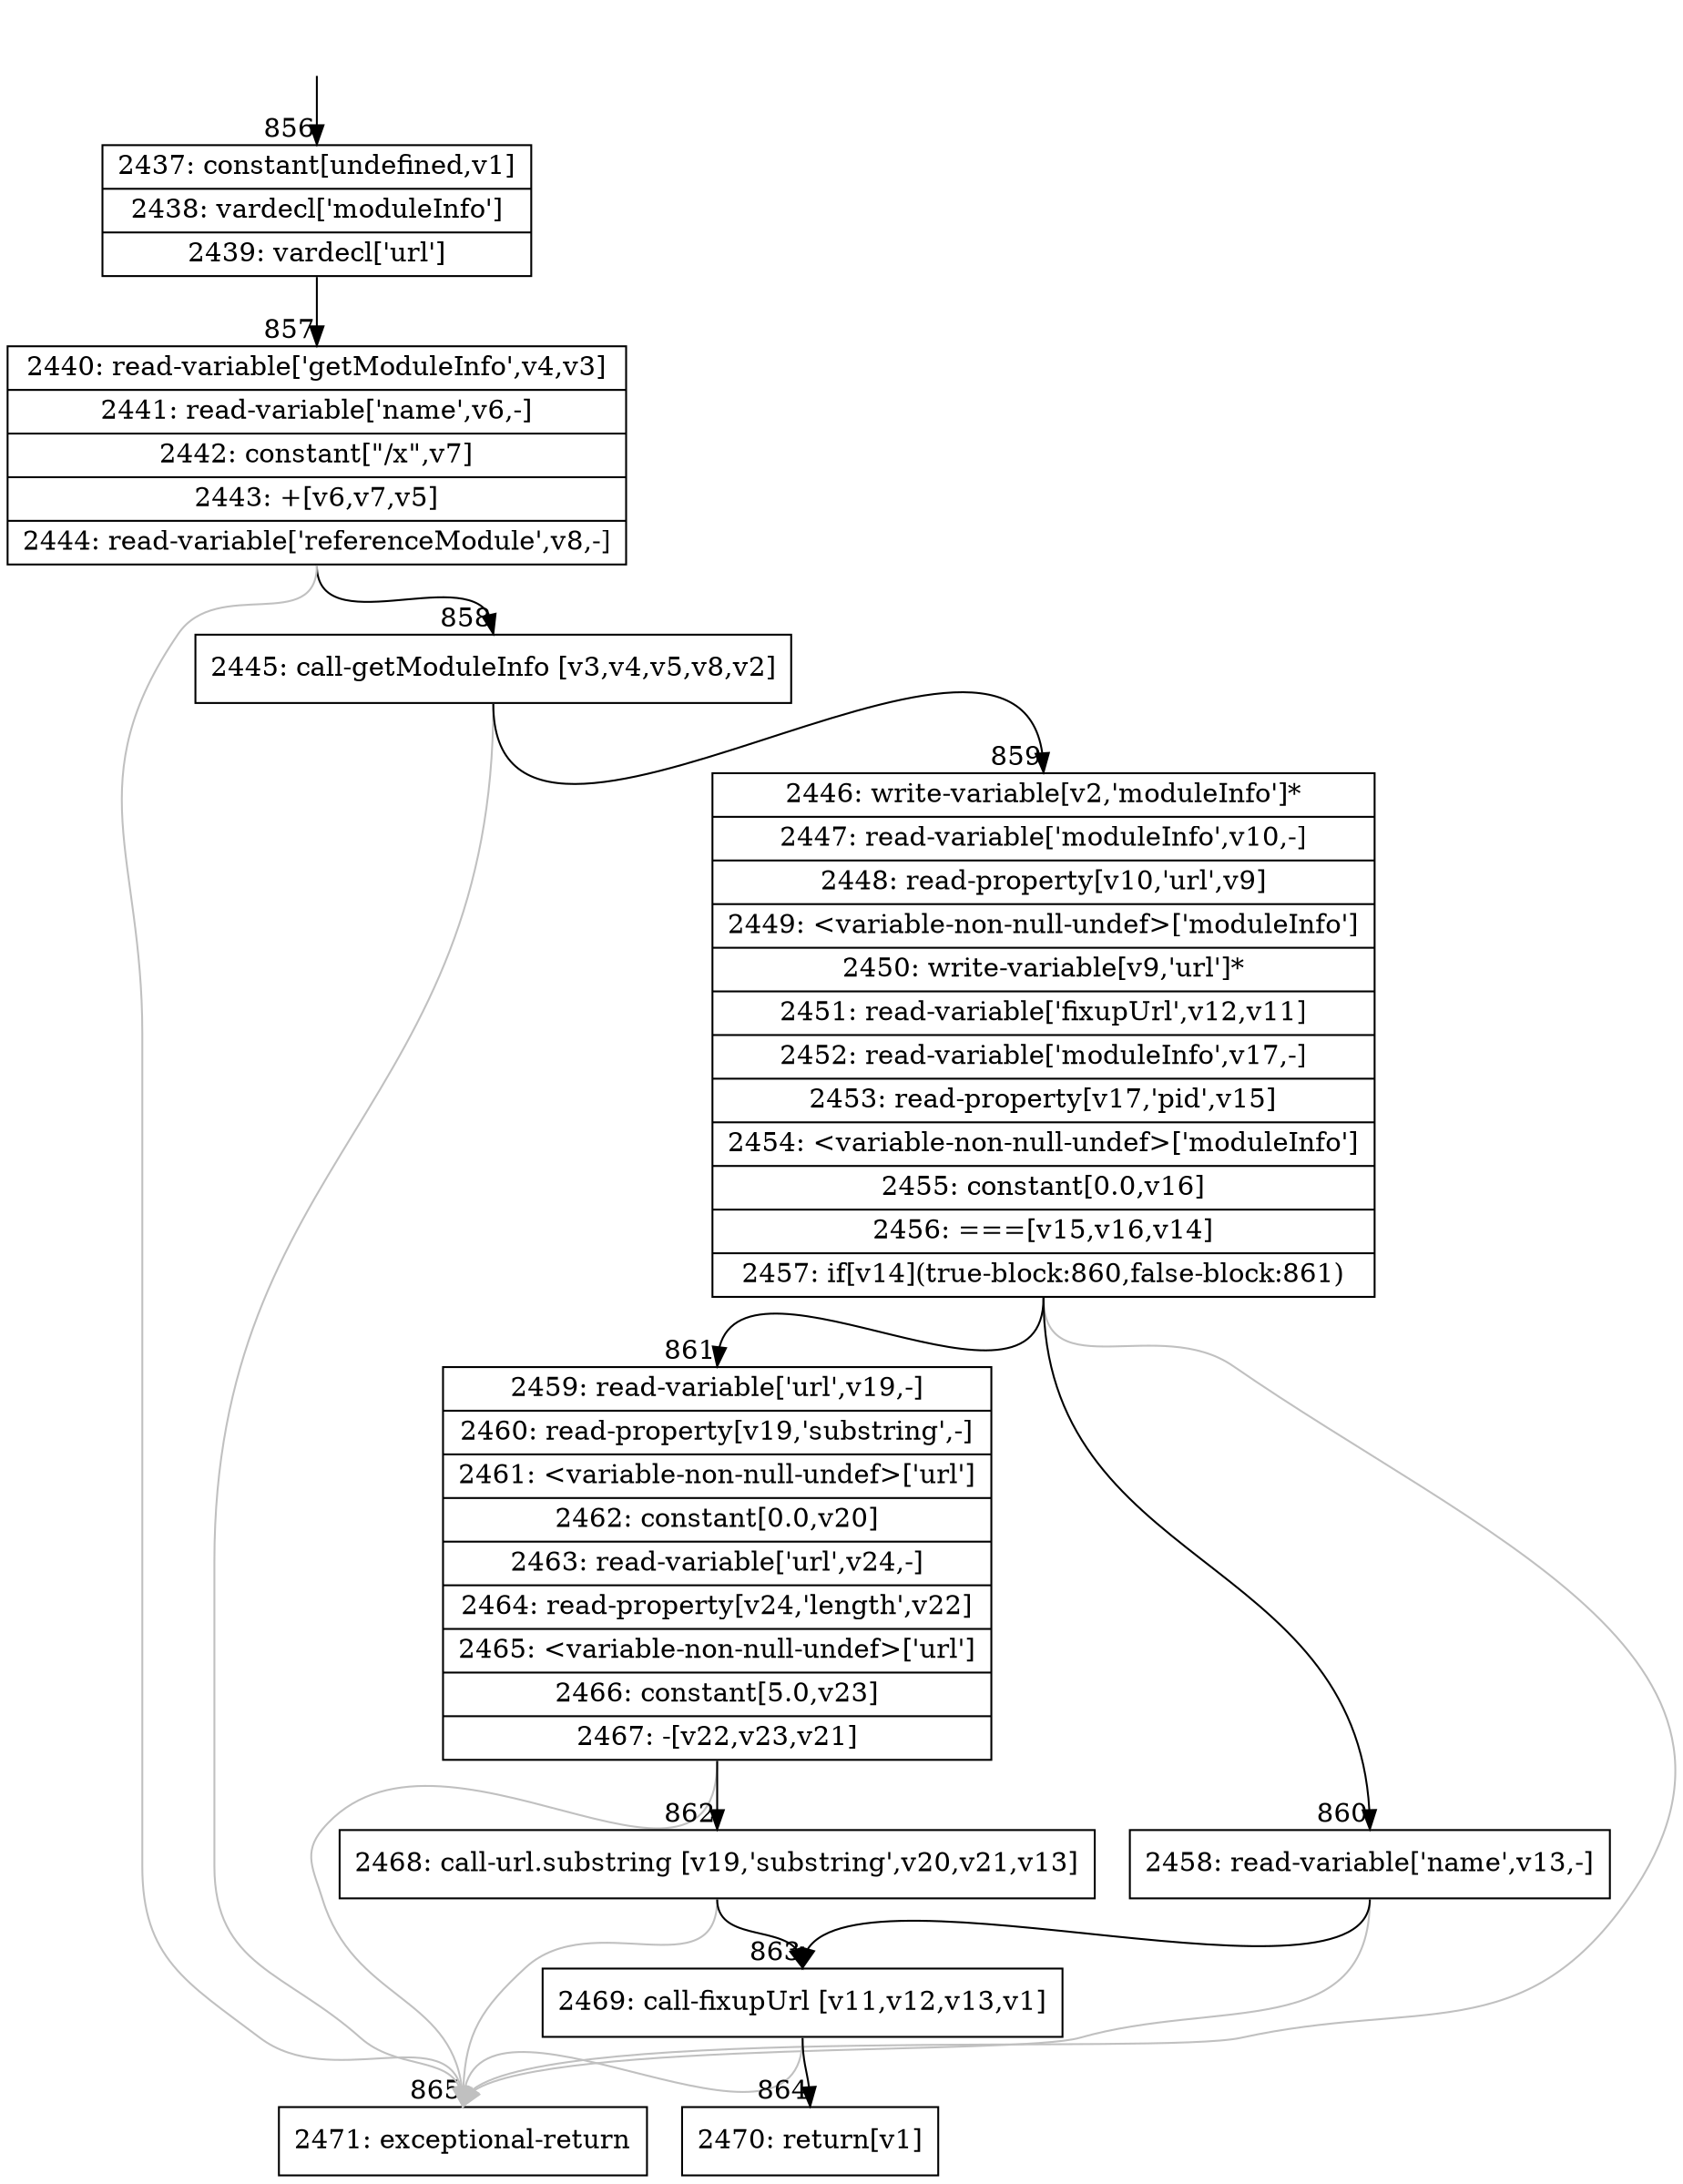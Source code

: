 digraph {
rankdir="TD"
BB_entry64[shape=none,label=""];
BB_entry64 -> BB856 [tailport=s, headport=n, headlabel="    856"]
BB856 [shape=record label="{2437: constant[undefined,v1]|2438: vardecl['moduleInfo']|2439: vardecl['url']}" ] 
BB856 -> BB857 [tailport=s, headport=n, headlabel="      857"]
BB857 [shape=record label="{2440: read-variable['getModuleInfo',v4,v3]|2441: read-variable['name',v6,-]|2442: constant[\"/x\",v7]|2443: +[v6,v7,v5]|2444: read-variable['referenceModule',v8,-]}" ] 
BB857 -> BB858 [tailport=s, headport=n, headlabel="      858"]
BB857 -> BB865 [tailport=s, headport=n, color=gray, headlabel="      865"]
BB858 [shape=record label="{2445: call-getModuleInfo [v3,v4,v5,v8,v2]}" ] 
BB858 -> BB859 [tailport=s, headport=n, headlabel="      859"]
BB858 -> BB865 [tailport=s, headport=n, color=gray]
BB859 [shape=record label="{2446: write-variable[v2,'moduleInfo']*|2447: read-variable['moduleInfo',v10,-]|2448: read-property[v10,'url',v9]|2449: \<variable-non-null-undef\>['moduleInfo']|2450: write-variable[v9,'url']*|2451: read-variable['fixupUrl',v12,v11]|2452: read-variable['moduleInfo',v17,-]|2453: read-property[v17,'pid',v15]|2454: \<variable-non-null-undef\>['moduleInfo']|2455: constant[0.0,v16]|2456: ===[v15,v16,v14]|2457: if[v14](true-block:860,false-block:861)}" ] 
BB859 -> BB860 [tailport=s, headport=n, headlabel="      860"]
BB859 -> BB861 [tailport=s, headport=n, headlabel="      861"]
BB859 -> BB865 [tailport=s, headport=n, color=gray]
BB860 [shape=record label="{2458: read-variable['name',v13,-]}" ] 
BB860 -> BB863 [tailport=s, headport=n, headlabel="      863"]
BB860 -> BB865 [tailport=s, headport=n, color=gray]
BB861 [shape=record label="{2459: read-variable['url',v19,-]|2460: read-property[v19,'substring',-]|2461: \<variable-non-null-undef\>['url']|2462: constant[0.0,v20]|2463: read-variable['url',v24,-]|2464: read-property[v24,'length',v22]|2465: \<variable-non-null-undef\>['url']|2466: constant[5.0,v23]|2467: -[v22,v23,v21]}" ] 
BB861 -> BB862 [tailport=s, headport=n, headlabel="      862"]
BB861 -> BB865 [tailport=s, headport=n, color=gray]
BB862 [shape=record label="{2468: call-url.substring [v19,'substring',v20,v21,v13]}" ] 
BB862 -> BB863 [tailport=s, headport=n]
BB862 -> BB865 [tailport=s, headport=n, color=gray]
BB863 [shape=record label="{2469: call-fixupUrl [v11,v12,v13,v1]}" ] 
BB863 -> BB864 [tailport=s, headport=n, headlabel="      864"]
BB863 -> BB865 [tailport=s, headport=n, color=gray]
BB864 [shape=record label="{2470: return[v1]}" ] 
BB865 [shape=record label="{2471: exceptional-return}" ] 
//#$~ 1116
}
